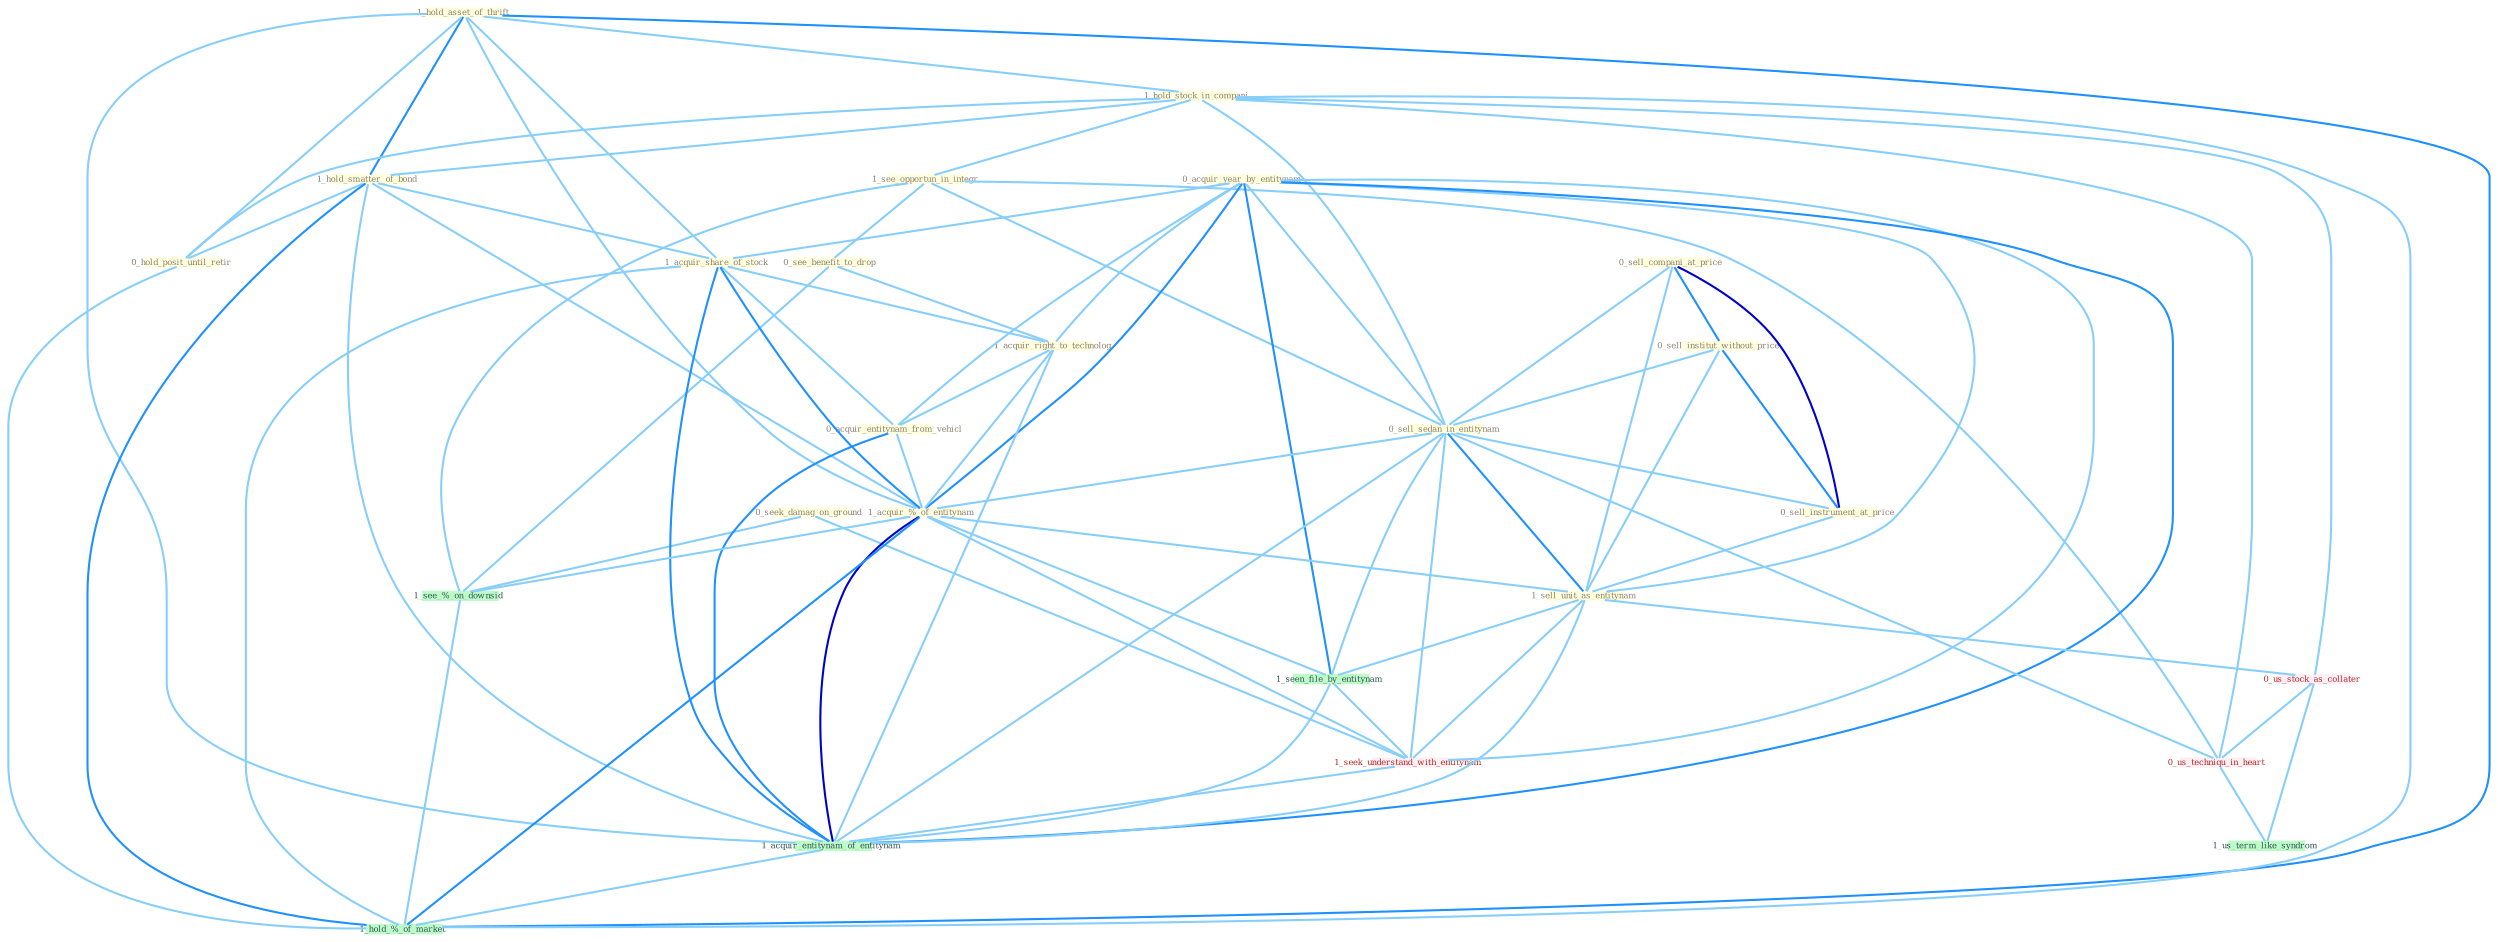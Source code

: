 Graph G{ 
    node
    [shape=polygon,style=filled,width=.5,height=.06,color="#BDFCC9",fixedsize=true,fontsize=4,
    fontcolor="#2f4f4f"];
    {node
    [color="#ffffe0", fontcolor="#8b7d6b"] "0_sell_compani_at_price " "0_sell_institut_without_price " "1_hold_asset_of_thrift " "1_hold_stock_in_compani " "1_see_opportun_in_integr " "1_hold_smatter_of_bond " "0_seek_damag_on_ground " "0_acquir_year_by_entitynam " "0_sell_sedan_in_entitynam " "0_see_benefit_to_drop " "0_sell_instrument_at_price " "1_acquir_share_of_stock " "1_acquir_right_to_technolog " "0_acquir_entitynam_from_vehicl " "1_acquir_%_of_entitynam " "0_hold_posit_until_retir " "1_sell_unit_as_entitynam "}
{node [color="#fff0f5", fontcolor="#b22222"] "0_us_stock_as_collater " "1_seek_understand_with_entitynam " "0_us_techniqu_in_heart "}
edge [color="#B0E2FF"];

	"0_sell_compani_at_price " -- "0_sell_institut_without_price " [w="2", color="#1e90ff" , len=0.8];
	"0_sell_compani_at_price " -- "0_sell_sedan_in_entitynam " [w="1", color="#87cefa" ];
	"0_sell_compani_at_price " -- "0_sell_instrument_at_price " [w="3", color="#0000cd" , len=0.6];
	"0_sell_compani_at_price " -- "1_sell_unit_as_entitynam " [w="1", color="#87cefa" ];
	"0_sell_institut_without_price " -- "0_sell_sedan_in_entitynam " [w="1", color="#87cefa" ];
	"0_sell_institut_without_price " -- "0_sell_instrument_at_price " [w="2", color="#1e90ff" , len=0.8];
	"0_sell_institut_without_price " -- "1_sell_unit_as_entitynam " [w="1", color="#87cefa" ];
	"1_hold_asset_of_thrift " -- "1_hold_stock_in_compani " [w="1", color="#87cefa" ];
	"1_hold_asset_of_thrift " -- "1_hold_smatter_of_bond " [w="2", color="#1e90ff" , len=0.8];
	"1_hold_asset_of_thrift " -- "1_acquir_share_of_stock " [w="1", color="#87cefa" ];
	"1_hold_asset_of_thrift " -- "1_acquir_%_of_entitynam " [w="1", color="#87cefa" ];
	"1_hold_asset_of_thrift " -- "0_hold_posit_until_retir " [w="1", color="#87cefa" ];
	"1_hold_asset_of_thrift " -- "1_acquir_entitynam_of_entitynam " [w="1", color="#87cefa" ];
	"1_hold_asset_of_thrift " -- "1_hold_%_of_market " [w="2", color="#1e90ff" , len=0.8];
	"1_hold_stock_in_compani " -- "1_see_opportun_in_integr " [w="1", color="#87cefa" ];
	"1_hold_stock_in_compani " -- "1_hold_smatter_of_bond " [w="1", color="#87cefa" ];
	"1_hold_stock_in_compani " -- "0_sell_sedan_in_entitynam " [w="1", color="#87cefa" ];
	"1_hold_stock_in_compani " -- "0_hold_posit_until_retir " [w="1", color="#87cefa" ];
	"1_hold_stock_in_compani " -- "0_us_stock_as_collater " [w="1", color="#87cefa" ];
	"1_hold_stock_in_compani " -- "0_us_techniqu_in_heart " [w="1", color="#87cefa" ];
	"1_hold_stock_in_compani " -- "1_hold_%_of_market " [w="1", color="#87cefa" ];
	"1_see_opportun_in_integr " -- "0_sell_sedan_in_entitynam " [w="1", color="#87cefa" ];
	"1_see_opportun_in_integr " -- "0_see_benefit_to_drop " [w="1", color="#87cefa" ];
	"1_see_opportun_in_integr " -- "0_us_techniqu_in_heart " [w="1", color="#87cefa" ];
	"1_see_opportun_in_integr " -- "1_see_%_on_downsid " [w="1", color="#87cefa" ];
	"1_hold_smatter_of_bond " -- "1_acquir_share_of_stock " [w="1", color="#87cefa" ];
	"1_hold_smatter_of_bond " -- "1_acquir_%_of_entitynam " [w="1", color="#87cefa" ];
	"1_hold_smatter_of_bond " -- "0_hold_posit_until_retir " [w="1", color="#87cefa" ];
	"1_hold_smatter_of_bond " -- "1_acquir_entitynam_of_entitynam " [w="1", color="#87cefa" ];
	"1_hold_smatter_of_bond " -- "1_hold_%_of_market " [w="2", color="#1e90ff" , len=0.8];
	"0_seek_damag_on_ground " -- "1_seek_understand_with_entitynam " [w="1", color="#87cefa" ];
	"0_seek_damag_on_ground " -- "1_see_%_on_downsid " [w="1", color="#87cefa" ];
	"0_acquir_year_by_entitynam " -- "0_sell_sedan_in_entitynam " [w="1", color="#87cefa" ];
	"0_acquir_year_by_entitynam " -- "1_acquir_share_of_stock " [w="1", color="#87cefa" ];
	"0_acquir_year_by_entitynam " -- "1_acquir_right_to_technolog " [w="1", color="#87cefa" ];
	"0_acquir_year_by_entitynam " -- "0_acquir_entitynam_from_vehicl " [w="1", color="#87cefa" ];
	"0_acquir_year_by_entitynam " -- "1_acquir_%_of_entitynam " [w="2", color="#1e90ff" , len=0.8];
	"0_acquir_year_by_entitynam " -- "1_sell_unit_as_entitynam " [w="1", color="#87cefa" ];
	"0_acquir_year_by_entitynam " -- "1_seen_file_by_entitynam " [w="2", color="#1e90ff" , len=0.8];
	"0_acquir_year_by_entitynam " -- "1_seek_understand_with_entitynam " [w="1", color="#87cefa" ];
	"0_acquir_year_by_entitynam " -- "1_acquir_entitynam_of_entitynam " [w="2", color="#1e90ff" , len=0.8];
	"0_sell_sedan_in_entitynam " -- "0_sell_instrument_at_price " [w="1", color="#87cefa" ];
	"0_sell_sedan_in_entitynam " -- "1_acquir_%_of_entitynam " [w="1", color="#87cefa" ];
	"0_sell_sedan_in_entitynam " -- "1_sell_unit_as_entitynam " [w="2", color="#1e90ff" , len=0.8];
	"0_sell_sedan_in_entitynam " -- "1_seen_file_by_entitynam " [w="1", color="#87cefa" ];
	"0_sell_sedan_in_entitynam " -- "1_seek_understand_with_entitynam " [w="1", color="#87cefa" ];
	"0_sell_sedan_in_entitynam " -- "1_acquir_entitynam_of_entitynam " [w="1", color="#87cefa" ];
	"0_sell_sedan_in_entitynam " -- "0_us_techniqu_in_heart " [w="1", color="#87cefa" ];
	"0_see_benefit_to_drop " -- "1_acquir_right_to_technolog " [w="1", color="#87cefa" ];
	"0_see_benefit_to_drop " -- "1_see_%_on_downsid " [w="1", color="#87cefa" ];
	"0_sell_instrument_at_price " -- "1_sell_unit_as_entitynam " [w="1", color="#87cefa" ];
	"1_acquir_share_of_stock " -- "1_acquir_right_to_technolog " [w="1", color="#87cefa" ];
	"1_acquir_share_of_stock " -- "0_acquir_entitynam_from_vehicl " [w="1", color="#87cefa" ];
	"1_acquir_share_of_stock " -- "1_acquir_%_of_entitynam " [w="2", color="#1e90ff" , len=0.8];
	"1_acquir_share_of_stock " -- "1_acquir_entitynam_of_entitynam " [w="2", color="#1e90ff" , len=0.8];
	"1_acquir_share_of_stock " -- "1_hold_%_of_market " [w="1", color="#87cefa" ];
	"1_acquir_right_to_technolog " -- "0_acquir_entitynam_from_vehicl " [w="1", color="#87cefa" ];
	"1_acquir_right_to_technolog " -- "1_acquir_%_of_entitynam " [w="1", color="#87cefa" ];
	"1_acquir_right_to_technolog " -- "1_acquir_entitynam_of_entitynam " [w="1", color="#87cefa" ];
	"0_acquir_entitynam_from_vehicl " -- "1_acquir_%_of_entitynam " [w="1", color="#87cefa" ];
	"0_acquir_entitynam_from_vehicl " -- "1_acquir_entitynam_of_entitynam " [w="2", color="#1e90ff" , len=0.8];
	"1_acquir_%_of_entitynam " -- "1_sell_unit_as_entitynam " [w="1", color="#87cefa" ];
	"1_acquir_%_of_entitynam " -- "1_seen_file_by_entitynam " [w="1", color="#87cefa" ];
	"1_acquir_%_of_entitynam " -- "1_seek_understand_with_entitynam " [w="1", color="#87cefa" ];
	"1_acquir_%_of_entitynam " -- "1_acquir_entitynam_of_entitynam " [w="3", color="#0000cd" , len=0.6];
	"1_acquir_%_of_entitynam " -- "1_see_%_on_downsid " [w="1", color="#87cefa" ];
	"1_acquir_%_of_entitynam " -- "1_hold_%_of_market " [w="2", color="#1e90ff" , len=0.8];
	"0_hold_posit_until_retir " -- "1_hold_%_of_market " [w="1", color="#87cefa" ];
	"1_sell_unit_as_entitynam " -- "1_seen_file_by_entitynam " [w="1", color="#87cefa" ];
	"1_sell_unit_as_entitynam " -- "0_us_stock_as_collater " [w="1", color="#87cefa" ];
	"1_sell_unit_as_entitynam " -- "1_seek_understand_with_entitynam " [w="1", color="#87cefa" ];
	"1_sell_unit_as_entitynam " -- "1_acquir_entitynam_of_entitynam " [w="1", color="#87cefa" ];
	"1_seen_file_by_entitynam " -- "1_seek_understand_with_entitynam " [w="1", color="#87cefa" ];
	"1_seen_file_by_entitynam " -- "1_acquir_entitynam_of_entitynam " [w="1", color="#87cefa" ];
	"0_us_stock_as_collater " -- "0_us_techniqu_in_heart " [w="1", color="#87cefa" ];
	"0_us_stock_as_collater " -- "1_us_term_like_syndrom " [w="1", color="#87cefa" ];
	"1_seek_understand_with_entitynam " -- "1_acquir_entitynam_of_entitynam " [w="1", color="#87cefa" ];
	"1_acquir_entitynam_of_entitynam " -- "1_hold_%_of_market " [w="1", color="#87cefa" ];
	"0_us_techniqu_in_heart " -- "1_us_term_like_syndrom " [w="1", color="#87cefa" ];
	"1_see_%_on_downsid " -- "1_hold_%_of_market " [w="1", color="#87cefa" ];
}